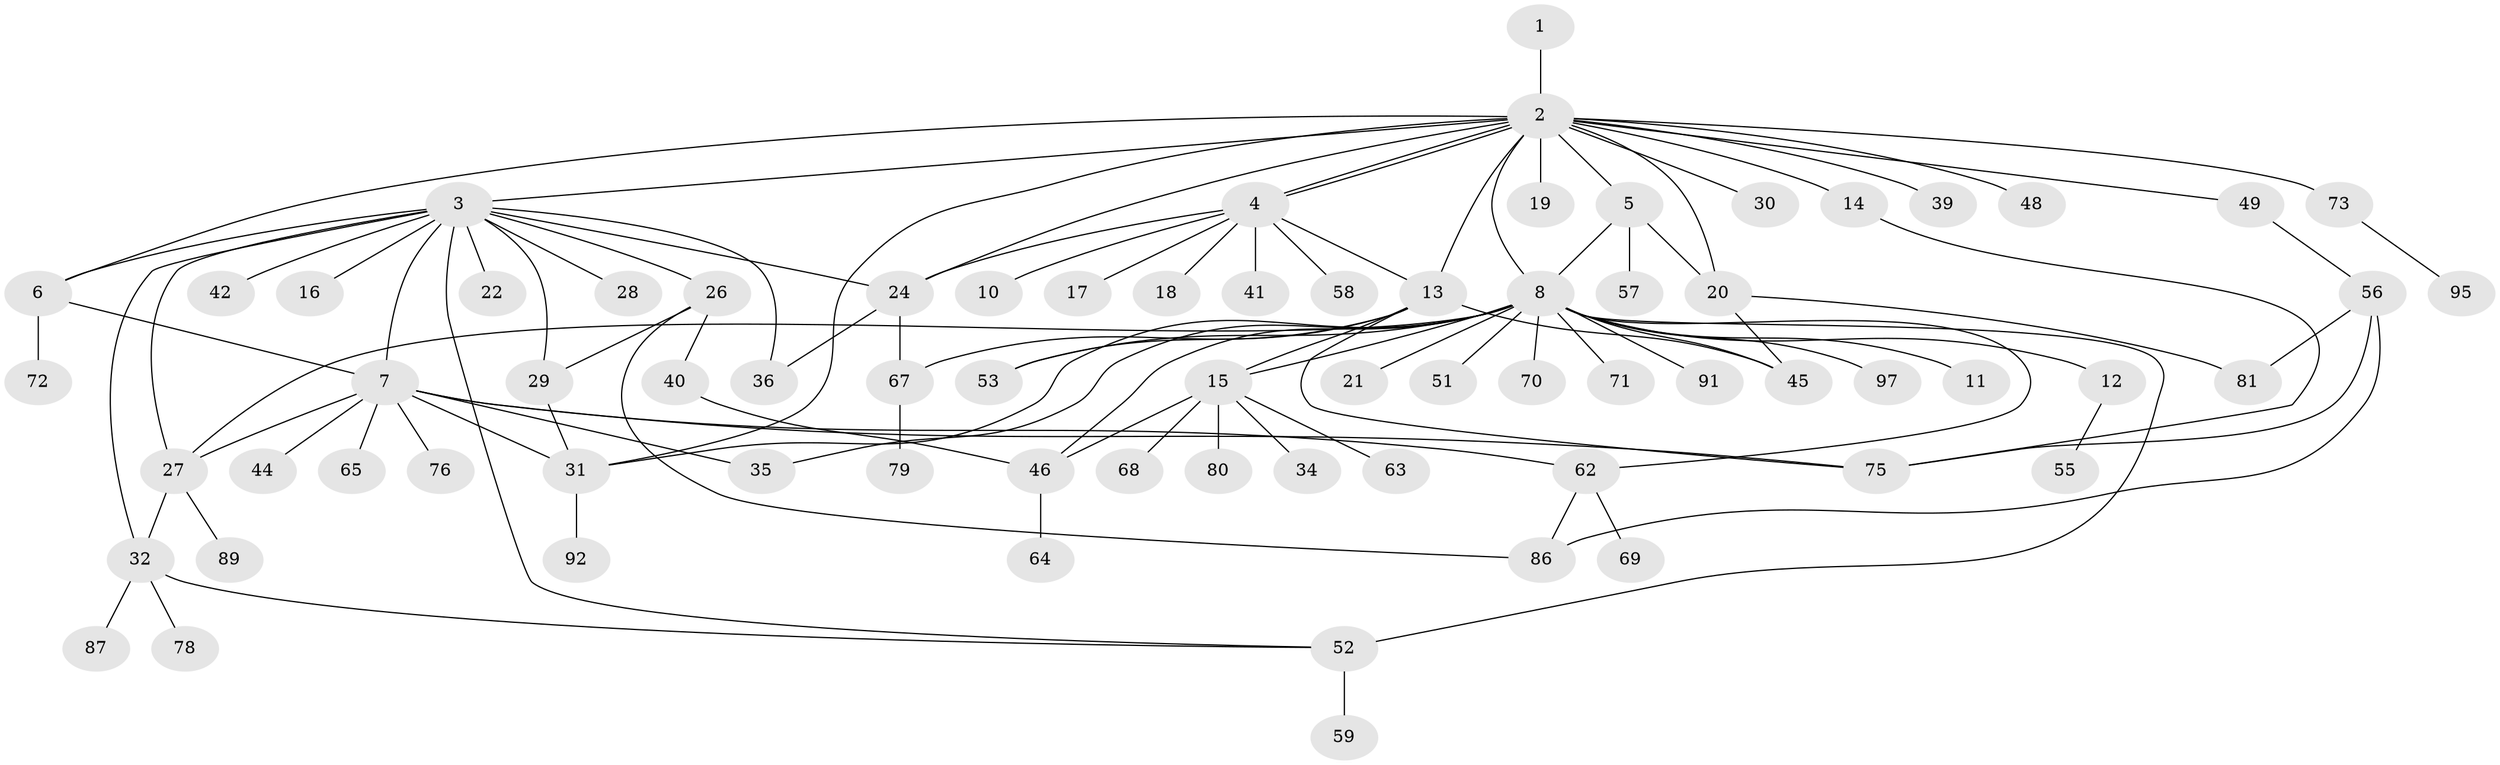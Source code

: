 // Generated by graph-tools (version 1.1) at 2025/51/02/27/25 19:51:56]
// undirected, 73 vertices, 105 edges
graph export_dot {
graph [start="1"]
  node [color=gray90,style=filled];
  1 [super="+60"];
  2 [super="+83"];
  3 [super="+74"];
  4 [super="+23"];
  5 [super="+66"];
  6 [super="+50"];
  7 [super="+25"];
  8 [super="+9"];
  10;
  11;
  12 [super="+85"];
  13 [super="+54"];
  14;
  15 [super="+33"];
  16 [super="+82"];
  17;
  18;
  19 [super="+77"];
  20 [super="+84"];
  21;
  22;
  24 [super="+43"];
  26 [super="+93"];
  27;
  28;
  29 [super="+47"];
  30;
  31 [super="+37"];
  32 [super="+38"];
  34;
  35;
  36 [super="+99"];
  39;
  40;
  41;
  42;
  44;
  45;
  46;
  48;
  49;
  51;
  52 [super="+96"];
  53;
  55 [super="+61"];
  56 [super="+98"];
  57;
  58;
  59;
  62;
  63;
  64;
  65;
  67;
  68;
  69;
  70;
  71;
  72;
  73;
  75 [super="+90"];
  76;
  78;
  79 [super="+94"];
  80;
  81;
  86 [super="+88"];
  87;
  89;
  91;
  92;
  95;
  97;
  1 -- 2;
  2 -- 3;
  2 -- 4;
  2 -- 4;
  2 -- 5;
  2 -- 6 [weight=2];
  2 -- 13;
  2 -- 14;
  2 -- 19;
  2 -- 20 [weight=2];
  2 -- 24;
  2 -- 30;
  2 -- 39;
  2 -- 48;
  2 -- 49;
  2 -- 73;
  2 -- 8;
  2 -- 31;
  3 -- 6;
  3 -- 7;
  3 -- 16;
  3 -- 22;
  3 -- 24;
  3 -- 26;
  3 -- 27;
  3 -- 28;
  3 -- 29;
  3 -- 32;
  3 -- 42;
  3 -- 52;
  3 -- 36;
  4 -- 10;
  4 -- 13;
  4 -- 17;
  4 -- 18;
  4 -- 24;
  4 -- 41;
  4 -- 58;
  5 -- 8;
  5 -- 57;
  5 -- 20;
  6 -- 7;
  6 -- 72;
  7 -- 27;
  7 -- 35;
  7 -- 44;
  7 -- 62;
  7 -- 65;
  7 -- 76;
  7 -- 31;
  7 -- 75;
  8 -- 11;
  8 -- 12;
  8 -- 21;
  8 -- 27;
  8 -- 35;
  8 -- 45;
  8 -- 46;
  8 -- 51;
  8 -- 62;
  8 -- 70;
  8 -- 71;
  8 -- 91;
  8 -- 97 [weight=2];
  8 -- 52 [weight=2];
  8 -- 53;
  8 -- 31;
  8 -- 15;
  12 -- 55;
  13 -- 15;
  13 -- 45;
  13 -- 53;
  13 -- 67;
  13 -- 75;
  14 -- 75;
  15 -- 46;
  15 -- 63;
  15 -- 68;
  15 -- 34;
  15 -- 80;
  20 -- 81;
  20 -- 45;
  24 -- 36 [weight=2];
  24 -- 67;
  26 -- 40;
  26 -- 86;
  26 -- 29;
  27 -- 32;
  27 -- 89;
  29 -- 31;
  31 -- 92;
  32 -- 87;
  32 -- 52;
  32 -- 78;
  40 -- 46;
  46 -- 64;
  49 -- 56;
  52 -- 59;
  56 -- 75;
  56 -- 81;
  56 -- 86;
  62 -- 69;
  62 -- 86;
  67 -- 79;
  73 -- 95;
}
